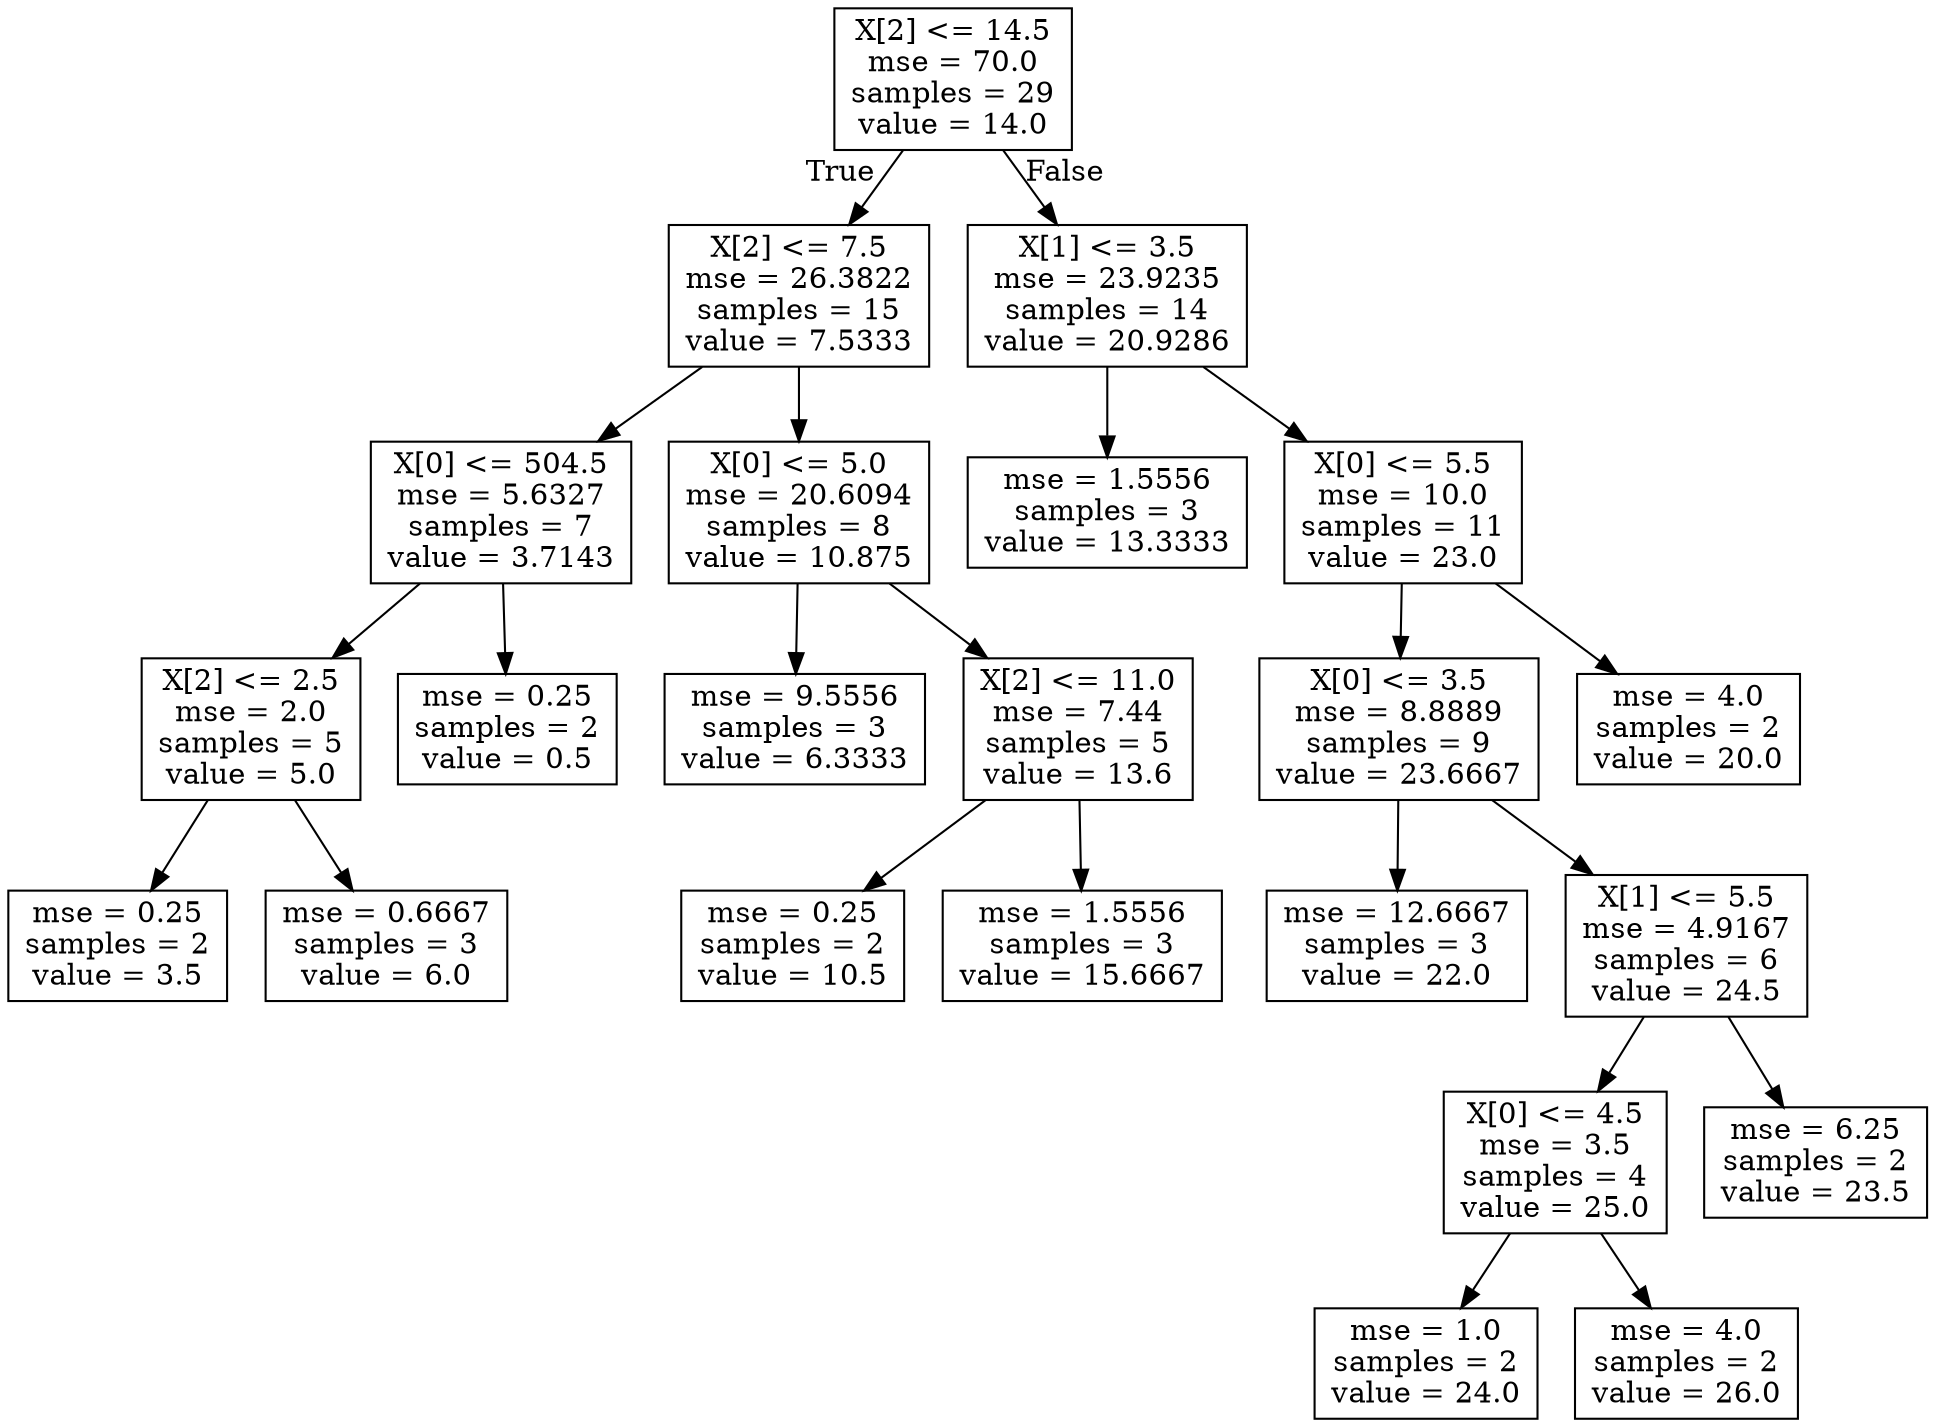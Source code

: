 digraph Tree {
node [shape=box] ;
0 [label="X[2] <= 14.5\nmse = 70.0\nsamples = 29\nvalue = 14.0"] ;
1 [label="X[2] <= 7.5\nmse = 26.3822\nsamples = 15\nvalue = 7.5333"] ;
0 -> 1 [labeldistance=2.5, labelangle=45, headlabel="True"] ;
2 [label="X[0] <= 504.5\nmse = 5.6327\nsamples = 7\nvalue = 3.7143"] ;
1 -> 2 ;
3 [label="X[2] <= 2.5\nmse = 2.0\nsamples = 5\nvalue = 5.0"] ;
2 -> 3 ;
4 [label="mse = 0.25\nsamples = 2\nvalue = 3.5"] ;
3 -> 4 ;
5 [label="mse = 0.6667\nsamples = 3\nvalue = 6.0"] ;
3 -> 5 ;
6 [label="mse = 0.25\nsamples = 2\nvalue = 0.5"] ;
2 -> 6 ;
7 [label="X[0] <= 5.0\nmse = 20.6094\nsamples = 8\nvalue = 10.875"] ;
1 -> 7 ;
8 [label="mse = 9.5556\nsamples = 3\nvalue = 6.3333"] ;
7 -> 8 ;
9 [label="X[2] <= 11.0\nmse = 7.44\nsamples = 5\nvalue = 13.6"] ;
7 -> 9 ;
10 [label="mse = 0.25\nsamples = 2\nvalue = 10.5"] ;
9 -> 10 ;
11 [label="mse = 1.5556\nsamples = 3\nvalue = 15.6667"] ;
9 -> 11 ;
12 [label="X[1] <= 3.5\nmse = 23.9235\nsamples = 14\nvalue = 20.9286"] ;
0 -> 12 [labeldistance=2.5, labelangle=-45, headlabel="False"] ;
13 [label="mse = 1.5556\nsamples = 3\nvalue = 13.3333"] ;
12 -> 13 ;
14 [label="X[0] <= 5.5\nmse = 10.0\nsamples = 11\nvalue = 23.0"] ;
12 -> 14 ;
15 [label="X[0] <= 3.5\nmse = 8.8889\nsamples = 9\nvalue = 23.6667"] ;
14 -> 15 ;
16 [label="mse = 12.6667\nsamples = 3\nvalue = 22.0"] ;
15 -> 16 ;
17 [label="X[1] <= 5.5\nmse = 4.9167\nsamples = 6\nvalue = 24.5"] ;
15 -> 17 ;
18 [label="X[0] <= 4.5\nmse = 3.5\nsamples = 4\nvalue = 25.0"] ;
17 -> 18 ;
19 [label="mse = 1.0\nsamples = 2\nvalue = 24.0"] ;
18 -> 19 ;
20 [label="mse = 4.0\nsamples = 2\nvalue = 26.0"] ;
18 -> 20 ;
21 [label="mse = 6.25\nsamples = 2\nvalue = 23.5"] ;
17 -> 21 ;
22 [label="mse = 4.0\nsamples = 2\nvalue = 20.0"] ;
14 -> 22 ;
}